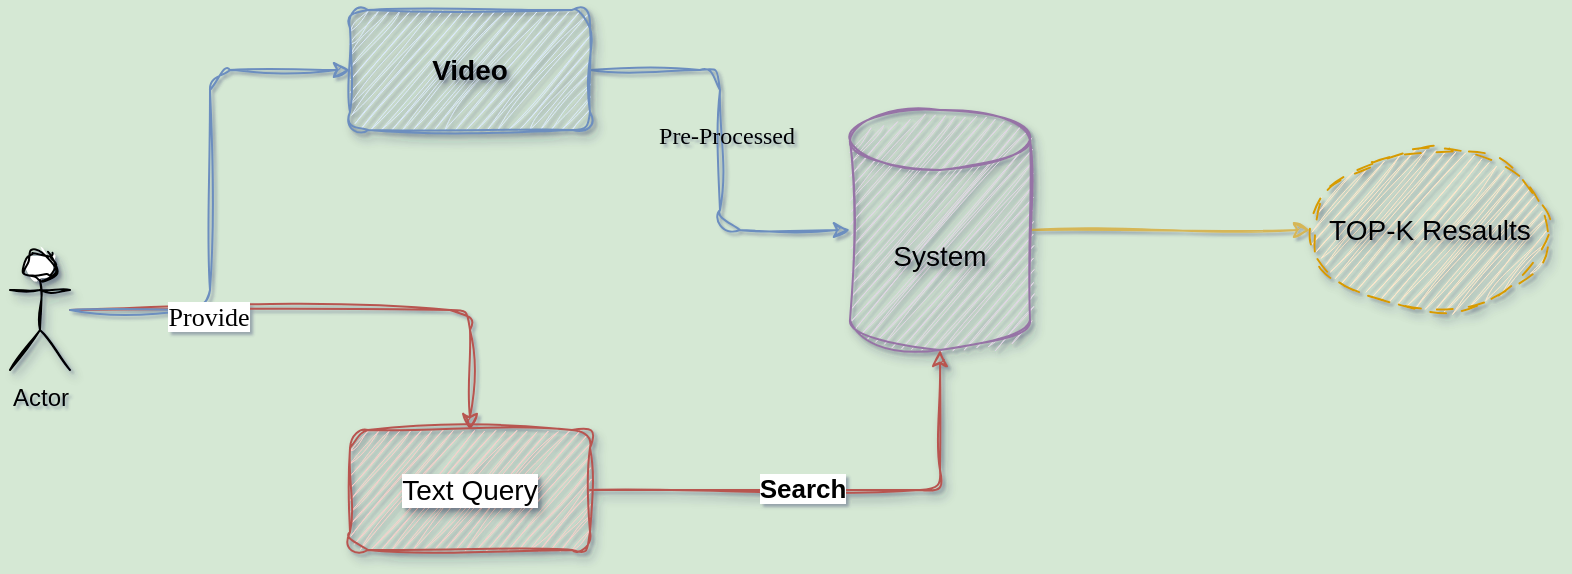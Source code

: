 <mxfile version="24.2.7" type="github">
  <diagram name="Page-1" id="z8laDYnsX9jrD0hXGm6Q">
    <mxGraphModel dx="1036" dy="527" grid="1" gridSize="10" guides="1" tooltips="1" connect="1" arrows="1" fold="1" page="1" pageScale="1" pageWidth="1169" pageHeight="827" background="#D5E8D4" math="0" shadow="1">
      <root>
        <mxCell id="0" />
        <mxCell id="1" parent="0" />
        <mxCell id="W7e6I1_e4dTAP3MVEaH6-6" style="edgeStyle=orthogonalEdgeStyle;rounded=1;orthogonalLoop=1;jettySize=auto;html=1;fillColor=#dae8fc;strokeColor=#6c8ebf;sketch=1;curveFitting=1;jiggle=2;" edge="1" parent="1" source="W7e6I1_e4dTAP3MVEaH6-1" target="W7e6I1_e4dTAP3MVEaH6-5">
          <mxGeometry relative="1" as="geometry" />
        </mxCell>
        <mxCell id="W7e6I1_e4dTAP3MVEaH6-7" value="Pre-Processed" style="edgeLabel;html=1;align=center;verticalAlign=middle;resizable=0;points=[];fontFamily=Times New Roman;sketch=1;curveFitting=1;jiggle=2;rounded=1;labelBackgroundColor=none;fontSize=12;" vertex="1" connectable="0" parent="W7e6I1_e4dTAP3MVEaH6-6">
          <mxGeometry x="-0.07" y="3" relative="1" as="geometry">
            <mxPoint as="offset" />
          </mxGeometry>
        </mxCell>
        <mxCell id="W7e6I1_e4dTAP3MVEaH6-1" value="&lt;font style=&quot;font-size: 14px;&quot;&gt;Video&lt;/font&gt;" style="rounded=1;whiteSpace=wrap;html=1;shadow=1;fillColor=#dae8fc;strokeColor=#6c8ebf;gradientColor=none;fontStyle=1;align=center;labelBackgroundColor=none;labelBorderColor=none;textShadow=1;sketch=1;curveFitting=1;jiggle=2;" vertex="1" parent="1">
          <mxGeometry x="230" y="60" width="120" height="60" as="geometry" />
        </mxCell>
        <mxCell id="W7e6I1_e4dTAP3MVEaH6-10" style="edgeStyle=orthogonalEdgeStyle;rounded=1;orthogonalLoop=1;jettySize=auto;html=1;fillColor=#f8cecc;strokeColor=#b85450;sketch=1;curveFitting=1;jiggle=2;" edge="1" parent="1" source="W7e6I1_e4dTAP3MVEaH6-2" target="W7e6I1_e4dTAP3MVEaH6-3">
          <mxGeometry relative="1" as="geometry" />
        </mxCell>
        <mxCell id="W7e6I1_e4dTAP3MVEaH6-17" style="edgeStyle=orthogonalEdgeStyle;rounded=1;orthogonalLoop=1;jettySize=auto;html=1;entryX=0;entryY=0.5;entryDx=0;entryDy=0;fillColor=#dae8fc;strokeColor=#6c8ebf;sketch=1;curveFitting=1;jiggle=2;" edge="1" parent="1" source="W7e6I1_e4dTAP3MVEaH6-2" target="W7e6I1_e4dTAP3MVEaH6-1">
          <mxGeometry relative="1" as="geometry" />
        </mxCell>
        <mxCell id="W7e6I1_e4dTAP3MVEaH6-18" value="Provide" style="edgeLabel;html=1;align=center;verticalAlign=middle;resizable=0;points=[];fontFamily=Comic Sans MS;fontSize=13;sketch=1;curveFitting=1;jiggle=2;rounded=1;" vertex="1" connectable="0" parent="W7e6I1_e4dTAP3MVEaH6-17">
          <mxGeometry x="0.153" y="1" relative="1" as="geometry">
            <mxPoint y="83" as="offset" />
          </mxGeometry>
        </mxCell>
        <mxCell id="W7e6I1_e4dTAP3MVEaH6-2" value="Actor" style="shape=umlActor;verticalLabelPosition=bottom;verticalAlign=top;html=1;outlineConnect=0;shadow=1;sketch=1;curveFitting=1;jiggle=2;rounded=1;" vertex="1" parent="1">
          <mxGeometry x="60" y="180" width="30" height="60" as="geometry" />
        </mxCell>
        <mxCell id="W7e6I1_e4dTAP3MVEaH6-3" value="&lt;font style=&quot;font-size: 14px;&quot;&gt;Text Query&lt;/font&gt;" style="rounded=1;whiteSpace=wrap;html=1;shadow=1;glass=0;fillColor=#f8cecc;strokeColor=#b85450;textShadow=1;labelBackgroundColor=default;sketch=1;curveFitting=1;jiggle=2;" vertex="1" parent="1">
          <mxGeometry x="230" y="270" width="120" height="60" as="geometry" />
        </mxCell>
        <mxCell id="W7e6I1_e4dTAP3MVEaH6-16" style="edgeStyle=orthogonalEdgeStyle;rounded=1;orthogonalLoop=1;jettySize=auto;html=1;fontColor=#FF99CC;textShadow=1;fillColor=#fff2cc;strokeColor=#d6b656;sketch=1;curveFitting=1;jiggle=2;" edge="1" parent="1" source="W7e6I1_e4dTAP3MVEaH6-5" target="W7e6I1_e4dTAP3MVEaH6-15">
          <mxGeometry relative="1" as="geometry" />
        </mxCell>
        <mxCell id="W7e6I1_e4dTAP3MVEaH6-5" value="&lt;font style=&quot;font-size: 14px;&quot;&gt;System&lt;/font&gt;" style="shape=cylinder3;whiteSpace=wrap;html=1;boundedLbl=1;backgroundOutline=1;size=15;shadow=1;fillColor=#e1d5e7;strokeColor=#9673a6;labelBorderColor=none;textShadow=1;labelBackgroundColor=none;sketch=1;curveFitting=1;jiggle=2;rounded=1;" vertex="1" parent="1">
          <mxGeometry x="480" y="110" width="90" height="120" as="geometry" />
        </mxCell>
        <mxCell id="W7e6I1_e4dTAP3MVEaH6-8" style="edgeStyle=orthogonalEdgeStyle;rounded=1;orthogonalLoop=1;jettySize=auto;html=1;entryX=0.5;entryY=1;entryDx=0;entryDy=0;entryPerimeter=0;shadow=1;fillColor=#f8cecc;strokeColor=#b85450;sketch=1;curveFitting=1;jiggle=2;" edge="1" parent="1" source="W7e6I1_e4dTAP3MVEaH6-3" target="W7e6I1_e4dTAP3MVEaH6-5">
          <mxGeometry relative="1" as="geometry" />
        </mxCell>
        <mxCell id="W7e6I1_e4dTAP3MVEaH6-9" value="Search" style="edgeLabel;html=1;align=center;verticalAlign=middle;resizable=0;points=[];fontStyle=1;sketch=1;curveFitting=1;jiggle=2;rounded=1;fontSize=13;" vertex="1" connectable="0" parent="W7e6I1_e4dTAP3MVEaH6-8">
          <mxGeometry x="-0.138" y="1" relative="1" as="geometry">
            <mxPoint as="offset" />
          </mxGeometry>
        </mxCell>
        <mxCell id="W7e6I1_e4dTAP3MVEaH6-15" value="&lt;font style=&quot;font-size: 14px;&quot;&gt;TOP-K Resaults&lt;/font&gt;" style="ellipse;whiteSpace=wrap;html=1;shadow=1;fillStyle=auto;dashed=1;dashPattern=8 8;fillColor=#ffe6cc;strokeColor=#d79b00;textShadow=1;labelBorderColor=none;labelBackgroundColor=none;sketch=1;curveFitting=1;jiggle=2;rounded=1;" vertex="1" parent="1">
          <mxGeometry x="710" y="130" width="120" height="80" as="geometry" />
        </mxCell>
      </root>
    </mxGraphModel>
  </diagram>
</mxfile>
